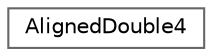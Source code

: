 digraph "Graphical Class Hierarchy"
{
 // INTERACTIVE_SVG=YES
 // LATEX_PDF_SIZE
  bgcolor="transparent";
  edge [fontname=Helvetica,fontsize=10,labelfontname=Helvetica,labelfontsize=10];
  node [fontname=Helvetica,fontsize=10,shape=box,height=0.2,width=0.4];
  rankdir="LR";
  Node0 [id="Node000000",label="AlignedDouble4",height=0.2,width=0.4,color="grey40", fillcolor="white", style="filled",URL="$d5/deb/structAlignedDouble4.html",tooltip=" "];
}
